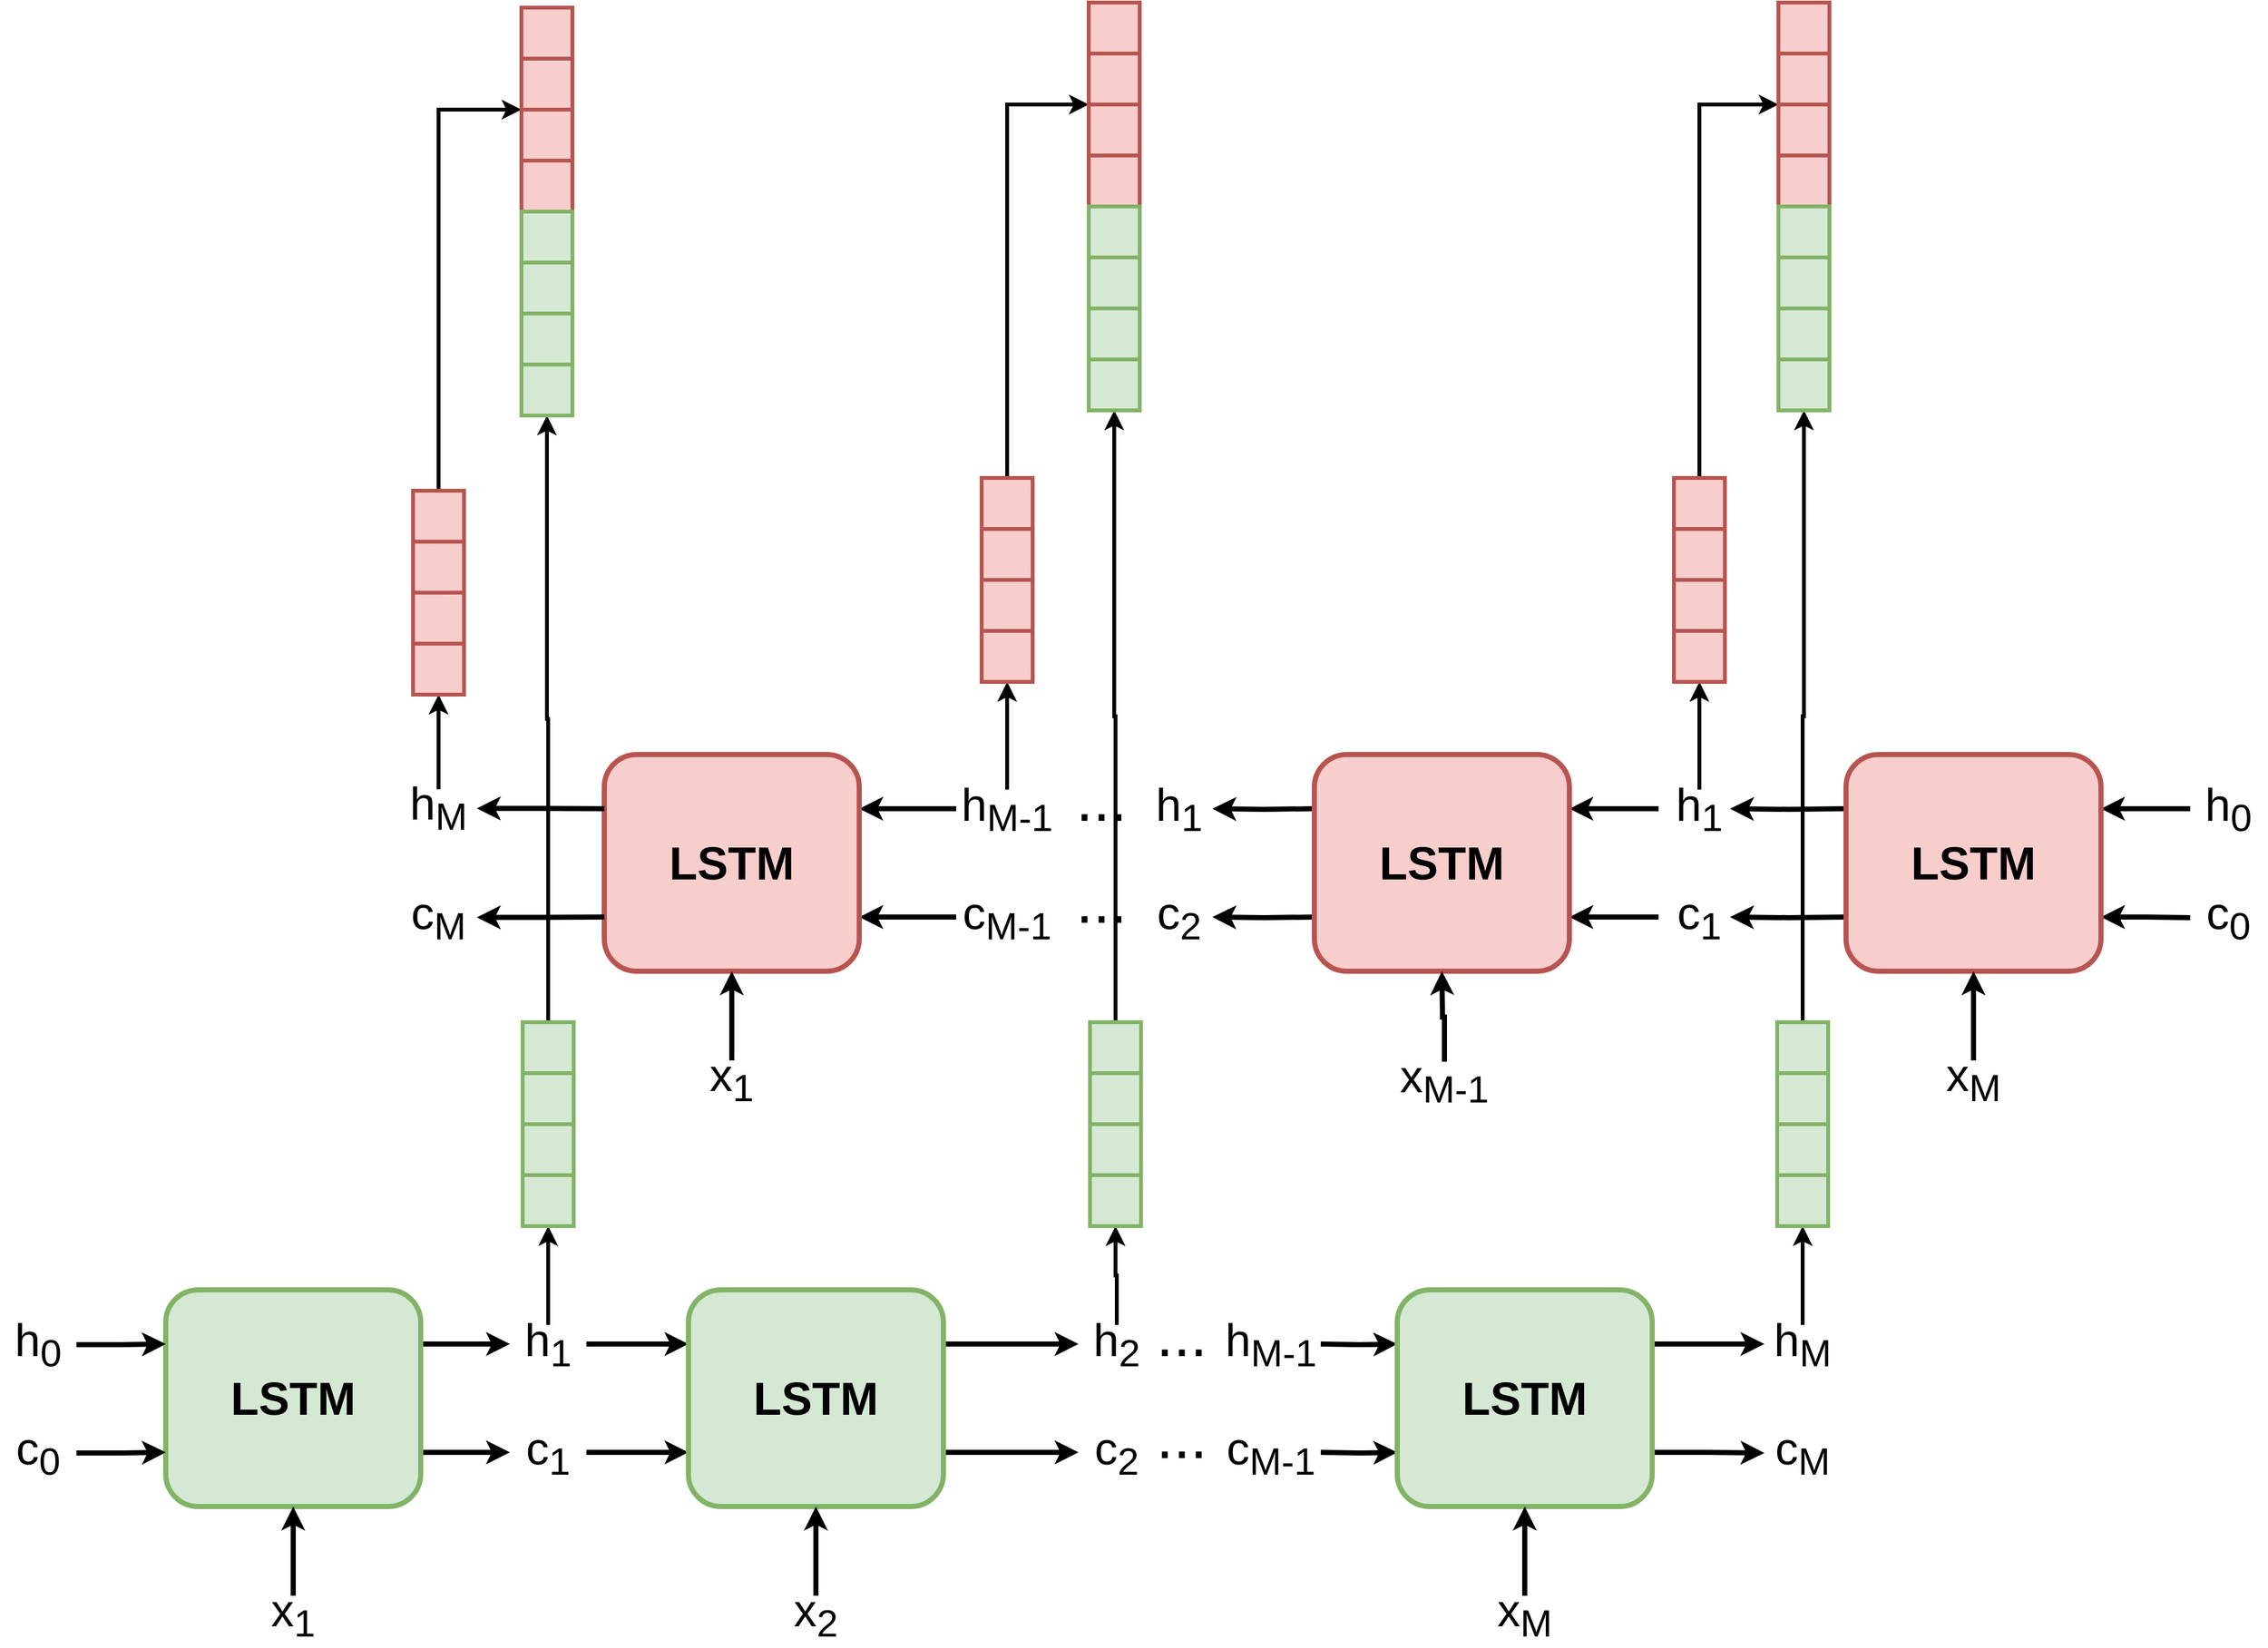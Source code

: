 <mxfile version="24.2.5" type="github">
  <diagram name="Page-1" id="d4D2HA2UJpCok_UF2j4H">
    <mxGraphModel dx="2745" dy="2215" grid="1" gridSize="10" guides="1" tooltips="1" connect="1" arrows="1" fold="1" page="1" pageScale="1" pageWidth="850" pageHeight="1100" math="0" shadow="0">
      <root>
        <mxCell id="0" />
        <mxCell id="1" parent="0" />
        <mxCell id="ZFP97Lw7C9bJ4nlOsRVj-43" style="edgeStyle=orthogonalEdgeStyle;rounded=0;orthogonalLoop=1;jettySize=auto;html=1;exitX=1;exitY=0.25;exitDx=0;exitDy=0;strokeWidth=4;" edge="1" parent="1" source="ZFP97Lw7C9bJ4nlOsRVj-45" target="ZFP97Lw7C9bJ4nlOsRVj-55">
          <mxGeometry relative="1" as="geometry" />
        </mxCell>
        <mxCell id="ZFP97Lw7C9bJ4nlOsRVj-44" style="edgeStyle=orthogonalEdgeStyle;rounded=0;orthogonalLoop=1;jettySize=auto;html=1;exitX=1;exitY=0.75;exitDx=0;exitDy=0;strokeWidth=4;" edge="1" parent="1" source="ZFP97Lw7C9bJ4nlOsRVj-45" target="ZFP97Lw7C9bJ4nlOsRVj-53">
          <mxGeometry relative="1" as="geometry" />
        </mxCell>
        <mxCell id="ZFP97Lw7C9bJ4nlOsRVj-45" value="LSTM" style="rounded=1;whiteSpace=wrap;html=1;fillColor=#d5e8d4;strokeColor=#82b366;strokeWidth=4;fontSize=36;fontStyle=1" vertex="1" parent="1">
          <mxGeometry x="-207" y="610" width="200" height="170" as="geometry" />
        </mxCell>
        <mxCell id="ZFP97Lw7C9bJ4nlOsRVj-46" style="edgeStyle=orthogonalEdgeStyle;rounded=0;orthogonalLoop=1;jettySize=auto;html=1;entryX=0;entryY=0.75;entryDx=0;entryDy=0;strokeWidth=4;" edge="1" parent="1" source="ZFP97Lw7C9bJ4nlOsRVj-47" target="ZFP97Lw7C9bJ4nlOsRVj-45">
          <mxGeometry relative="1" as="geometry" />
        </mxCell>
        <mxCell id="ZFP97Lw7C9bJ4nlOsRVj-47" value="c&lt;sub&gt;0&lt;/sub&gt;" style="text;html=1;align=center;verticalAlign=middle;whiteSpace=wrap;rounded=0;fontSize=36;" vertex="1" parent="1">
          <mxGeometry x="-337" y="723" width="60" height="30" as="geometry" />
        </mxCell>
        <mxCell id="ZFP97Lw7C9bJ4nlOsRVj-48" style="edgeStyle=orthogonalEdgeStyle;rounded=0;orthogonalLoop=1;jettySize=auto;html=1;entryX=0;entryY=0.25;entryDx=0;entryDy=0;strokeWidth=4;" edge="1" parent="1" source="ZFP97Lw7C9bJ4nlOsRVj-49" target="ZFP97Lw7C9bJ4nlOsRVj-45">
          <mxGeometry relative="1" as="geometry" />
        </mxCell>
        <mxCell id="ZFP97Lw7C9bJ4nlOsRVj-49" value="h&lt;sub&gt;0&lt;/sub&gt;" style="text;html=1;align=center;verticalAlign=middle;whiteSpace=wrap;rounded=0;fontSize=36;" vertex="1" parent="1">
          <mxGeometry x="-337" y="638" width="60" height="30" as="geometry" />
        </mxCell>
        <mxCell id="ZFP97Lw7C9bJ4nlOsRVj-50" style="edgeStyle=orthogonalEdgeStyle;rounded=0;orthogonalLoop=1;jettySize=auto;html=1;entryX=0.5;entryY=1;entryDx=0;entryDy=0;strokeWidth=4;" edge="1" parent="1" source="ZFP97Lw7C9bJ4nlOsRVj-51" target="ZFP97Lw7C9bJ4nlOsRVj-45">
          <mxGeometry relative="1" as="geometry" />
        </mxCell>
        <mxCell id="ZFP97Lw7C9bJ4nlOsRVj-51" value="x&lt;sub&gt;1&lt;/sub&gt;" style="text;html=1;align=center;verticalAlign=middle;whiteSpace=wrap;rounded=0;fontSize=36;strokeWidth=3;" vertex="1" parent="1">
          <mxGeometry x="-137" y="850" width="60" height="30" as="geometry" />
        </mxCell>
        <mxCell id="ZFP97Lw7C9bJ4nlOsRVj-52" style="edgeStyle=orthogonalEdgeStyle;rounded=0;orthogonalLoop=1;jettySize=auto;html=1;exitX=1;exitY=0.5;exitDx=0;exitDy=0;entryX=0;entryY=0.75;entryDx=0;entryDy=0;strokeWidth=4;" edge="1" parent="1" source="ZFP97Lw7C9bJ4nlOsRVj-53" target="ZFP97Lw7C9bJ4nlOsRVj-58">
          <mxGeometry relative="1" as="geometry" />
        </mxCell>
        <mxCell id="ZFP97Lw7C9bJ4nlOsRVj-53" value="c&lt;sub&gt;1&lt;/sub&gt;" style="text;html=1;align=center;verticalAlign=middle;whiteSpace=wrap;rounded=0;fontSize=36;" vertex="1" parent="1">
          <mxGeometry x="63" y="722.5" width="60" height="30" as="geometry" />
        </mxCell>
        <mxCell id="ZFP97Lw7C9bJ4nlOsRVj-54" style="edgeStyle=orthogonalEdgeStyle;rounded=0;orthogonalLoop=1;jettySize=auto;html=1;exitX=1;exitY=0.5;exitDx=0;exitDy=0;entryX=0;entryY=0.25;entryDx=0;entryDy=0;strokeWidth=4;" edge="1" parent="1" source="ZFP97Lw7C9bJ4nlOsRVj-55" target="ZFP97Lw7C9bJ4nlOsRVj-58">
          <mxGeometry relative="1" as="geometry" />
        </mxCell>
        <mxCell id="ZFP97Lw7C9bJ4nlOsRVj-133" style="edgeStyle=orthogonalEdgeStyle;rounded=0;orthogonalLoop=1;jettySize=auto;html=1;entryX=0.5;entryY=1;entryDx=0;entryDy=0;strokeWidth=3;" edge="1" parent="1" source="ZFP97Lw7C9bJ4nlOsRVj-55" target="ZFP97Lw7C9bJ4nlOsRVj-111">
          <mxGeometry relative="1" as="geometry" />
        </mxCell>
        <mxCell id="ZFP97Lw7C9bJ4nlOsRVj-55" value="h&lt;sub&gt;1&lt;/sub&gt;" style="text;html=1;align=center;verticalAlign=middle;whiteSpace=wrap;rounded=0;fontSize=36;" vertex="1" parent="1">
          <mxGeometry x="63" y="637.5" width="60" height="30" as="geometry" />
        </mxCell>
        <mxCell id="ZFP97Lw7C9bJ4nlOsRVj-56" style="edgeStyle=orthogonalEdgeStyle;rounded=0;orthogonalLoop=1;jettySize=auto;html=1;exitX=1;exitY=0.25;exitDx=0;exitDy=0;strokeWidth=4;" edge="1" parent="1" source="ZFP97Lw7C9bJ4nlOsRVj-58" target="ZFP97Lw7C9bJ4nlOsRVj-64">
          <mxGeometry relative="1" as="geometry" />
        </mxCell>
        <mxCell id="ZFP97Lw7C9bJ4nlOsRVj-57" style="edgeStyle=orthogonalEdgeStyle;rounded=0;orthogonalLoop=1;jettySize=auto;html=1;exitX=1;exitY=0.75;exitDx=0;exitDy=0;strokeWidth=4;" edge="1" parent="1" source="ZFP97Lw7C9bJ4nlOsRVj-58" target="ZFP97Lw7C9bJ4nlOsRVj-62">
          <mxGeometry relative="1" as="geometry" />
        </mxCell>
        <mxCell id="ZFP97Lw7C9bJ4nlOsRVj-58" value="LSTM" style="rounded=1;whiteSpace=wrap;html=1;fillColor=#d5e8d4;strokeColor=#82b366;strokeWidth=4;fontSize=36;fontStyle=1" vertex="1" parent="1">
          <mxGeometry x="203" y="610" width="200" height="170" as="geometry" />
        </mxCell>
        <mxCell id="ZFP97Lw7C9bJ4nlOsRVj-59" style="edgeStyle=orthogonalEdgeStyle;rounded=0;orthogonalLoop=1;jettySize=auto;html=1;entryX=0.5;entryY=1;entryDx=0;entryDy=0;strokeWidth=4;" edge="1" parent="1" source="ZFP97Lw7C9bJ4nlOsRVj-60" target="ZFP97Lw7C9bJ4nlOsRVj-58">
          <mxGeometry relative="1" as="geometry" />
        </mxCell>
        <mxCell id="ZFP97Lw7C9bJ4nlOsRVj-60" value="x&lt;sub&gt;2&lt;/sub&gt;" style="text;html=1;align=center;verticalAlign=middle;whiteSpace=wrap;rounded=0;fontSize=36;strokeWidth=3;" vertex="1" parent="1">
          <mxGeometry x="273" y="850" width="60" height="30" as="geometry" />
        </mxCell>
        <mxCell id="ZFP97Lw7C9bJ4nlOsRVj-61" style="edgeStyle=orthogonalEdgeStyle;rounded=0;orthogonalLoop=1;jettySize=auto;html=1;exitX=1;exitY=0.5;exitDx=0;exitDy=0;entryX=0;entryY=0.75;entryDx=0;entryDy=0;strokeWidth=4;" edge="1" parent="1" target="ZFP97Lw7C9bJ4nlOsRVj-67">
          <mxGeometry relative="1" as="geometry">
            <mxPoint x="699" y="737.5" as="sourcePoint" />
          </mxGeometry>
        </mxCell>
        <mxCell id="ZFP97Lw7C9bJ4nlOsRVj-62" value="c&lt;sub&gt;2&lt;/sub&gt;" style="text;html=1;align=center;verticalAlign=middle;whiteSpace=wrap;rounded=0;fontSize=36;" vertex="1" parent="1">
          <mxGeometry x="509" y="722.5" width="60" height="30" as="geometry" />
        </mxCell>
        <mxCell id="ZFP97Lw7C9bJ4nlOsRVj-63" style="edgeStyle=orthogonalEdgeStyle;rounded=0;orthogonalLoop=1;jettySize=auto;html=1;exitX=1;exitY=0.5;exitDx=0;exitDy=0;entryX=0;entryY=0.25;entryDx=0;entryDy=0;strokeWidth=4;" edge="1" parent="1" target="ZFP97Lw7C9bJ4nlOsRVj-67">
          <mxGeometry relative="1" as="geometry">
            <mxPoint x="699" y="652.5" as="sourcePoint" />
          </mxGeometry>
        </mxCell>
        <mxCell id="ZFP97Lw7C9bJ4nlOsRVj-134" style="edgeStyle=orthogonalEdgeStyle;rounded=0;orthogonalLoop=1;jettySize=auto;html=1;exitX=0.5;exitY=0;exitDx=0;exitDy=0;entryX=0.5;entryY=1;entryDx=0;entryDy=0;strokeWidth=3;" edge="1" parent="1" source="ZFP97Lw7C9bJ4nlOsRVj-64" target="ZFP97Lw7C9bJ4nlOsRVj-119">
          <mxGeometry relative="1" as="geometry" />
        </mxCell>
        <mxCell id="ZFP97Lw7C9bJ4nlOsRVj-64" value="h&lt;sub&gt;2&lt;/sub&gt;" style="text;html=1;align=center;verticalAlign=middle;whiteSpace=wrap;rounded=0;fontSize=36;" vertex="1" parent="1">
          <mxGeometry x="509" y="637.5" width="60" height="30" as="geometry" />
        </mxCell>
        <mxCell id="ZFP97Lw7C9bJ4nlOsRVj-65" style="edgeStyle=orthogonalEdgeStyle;rounded=0;orthogonalLoop=1;jettySize=auto;html=1;exitX=1;exitY=0.25;exitDx=0;exitDy=0;strokeWidth=4;" edge="1" parent="1" source="ZFP97Lw7C9bJ4nlOsRVj-67" target="ZFP97Lw7C9bJ4nlOsRVj-70">
          <mxGeometry relative="1" as="geometry" />
        </mxCell>
        <mxCell id="ZFP97Lw7C9bJ4nlOsRVj-66" style="edgeStyle=orthogonalEdgeStyle;rounded=0;orthogonalLoop=1;jettySize=auto;html=1;exitX=1;exitY=0.75;exitDx=0;exitDy=0;strokeWidth=4;" edge="1" parent="1" source="ZFP97Lw7C9bJ4nlOsRVj-67" target="ZFP97Lw7C9bJ4nlOsRVj-71">
          <mxGeometry relative="1" as="geometry">
            <mxPoint x="1029" y="737.5" as="targetPoint" />
          </mxGeometry>
        </mxCell>
        <mxCell id="ZFP97Lw7C9bJ4nlOsRVj-67" value="LSTM" style="rounded=1;whiteSpace=wrap;html=1;fillColor=#d5e8d4;strokeColor=#82b366;strokeWidth=4;fontSize=36;fontStyle=1" vertex="1" parent="1">
          <mxGeometry x="759" y="610" width="200" height="170" as="geometry" />
        </mxCell>
        <mxCell id="ZFP97Lw7C9bJ4nlOsRVj-68" style="edgeStyle=orthogonalEdgeStyle;rounded=0;orthogonalLoop=1;jettySize=auto;html=1;entryX=0.5;entryY=1;entryDx=0;entryDy=0;strokeWidth=4;" edge="1" parent="1" source="ZFP97Lw7C9bJ4nlOsRVj-69" target="ZFP97Lw7C9bJ4nlOsRVj-67">
          <mxGeometry relative="1" as="geometry" />
        </mxCell>
        <mxCell id="ZFP97Lw7C9bJ4nlOsRVj-69" value="x&lt;sub&gt;M&lt;/sub&gt;" style="text;html=1;align=center;verticalAlign=middle;whiteSpace=wrap;rounded=0;fontSize=36;strokeWidth=3;" vertex="1" parent="1">
          <mxGeometry x="829" y="850" width="60" height="30" as="geometry" />
        </mxCell>
        <mxCell id="ZFP97Lw7C9bJ4nlOsRVj-135" style="edgeStyle=orthogonalEdgeStyle;rounded=0;orthogonalLoop=1;jettySize=auto;html=1;entryX=0.5;entryY=1;entryDx=0;entryDy=0;strokeWidth=3;" edge="1" parent="1" source="ZFP97Lw7C9bJ4nlOsRVj-70" target="ZFP97Lw7C9bJ4nlOsRVj-123">
          <mxGeometry relative="1" as="geometry" />
        </mxCell>
        <mxCell id="ZFP97Lw7C9bJ4nlOsRVj-70" value="h&lt;sub&gt;M&lt;/sub&gt;" style="text;html=1;align=center;verticalAlign=middle;whiteSpace=wrap;rounded=0;fontSize=36;" vertex="1" parent="1">
          <mxGeometry x="1047" y="637.5" width="60" height="30" as="geometry" />
        </mxCell>
        <mxCell id="ZFP97Lw7C9bJ4nlOsRVj-71" value="c&lt;sub&gt;M&lt;/sub&gt;" style="text;html=1;align=center;verticalAlign=middle;whiteSpace=wrap;rounded=0;fontSize=36;" vertex="1" parent="1">
          <mxGeometry x="1047" y="723" width="60" height="30" as="geometry" />
        </mxCell>
        <mxCell id="ZFP97Lw7C9bJ4nlOsRVj-72" value="..." style="text;html=1;align=center;verticalAlign=middle;whiteSpace=wrap;rounded=0;fontSize=48;" vertex="1" parent="1">
          <mxGeometry x="560" y="630" width="60" height="30" as="geometry" />
        </mxCell>
        <mxCell id="ZFP97Lw7C9bJ4nlOsRVj-73" value="..." style="text;html=1;align=center;verticalAlign=middle;whiteSpace=wrap;rounded=0;fontSize=48;" vertex="1" parent="1">
          <mxGeometry x="560" y="710" width="60" height="30" as="geometry" />
        </mxCell>
        <mxCell id="ZFP97Lw7C9bJ4nlOsRVj-74" style="edgeStyle=orthogonalEdgeStyle;rounded=0;orthogonalLoop=1;jettySize=auto;html=1;exitX=1;exitY=0.25;exitDx=0;exitDy=0;strokeWidth=4;endArrow=none;endFill=0;startArrow=classic;startFill=1;" edge="1" parent="1" source="ZFP97Lw7C9bJ4nlOsRVj-76" target="ZFP97Lw7C9bJ4nlOsRVj-84">
          <mxGeometry relative="1" as="geometry" />
        </mxCell>
        <mxCell id="ZFP97Lw7C9bJ4nlOsRVj-75" style="edgeStyle=orthogonalEdgeStyle;rounded=0;orthogonalLoop=1;jettySize=auto;html=1;exitX=1;exitY=0.75;exitDx=0;exitDy=0;strokeWidth=4;endArrow=none;endFill=0;startArrow=classic;startFill=1;" edge="1" parent="1" source="ZFP97Lw7C9bJ4nlOsRVj-76" target="ZFP97Lw7C9bJ4nlOsRVj-82">
          <mxGeometry relative="1" as="geometry" />
        </mxCell>
        <mxCell id="ZFP97Lw7C9bJ4nlOsRVj-76" value="LSTM" style="rounded=1;whiteSpace=wrap;html=1;fillColor=#f8cecc;strokeColor=#b85450;strokeWidth=4;fontSize=36;fontStyle=1" vertex="1" parent="1">
          <mxGeometry x="137" y="190" width="200" height="170" as="geometry" />
        </mxCell>
        <mxCell id="ZFP97Lw7C9bJ4nlOsRVj-77" style="edgeStyle=orthogonalEdgeStyle;rounded=0;orthogonalLoop=1;jettySize=auto;html=1;entryX=0;entryY=0.75;entryDx=0;entryDy=0;strokeWidth=4;endArrow=none;endFill=0;startArrow=classic;startFill=1;exitX=1;exitY=0.5;exitDx=0;exitDy=0;" edge="1" parent="1" target="ZFP97Lw7C9bJ4nlOsRVj-76" source="ZFP97Lw7C9bJ4nlOsRVj-108">
          <mxGeometry relative="1" as="geometry">
            <mxPoint x="67.0" y="318" as="sourcePoint" />
          </mxGeometry>
        </mxCell>
        <mxCell id="ZFP97Lw7C9bJ4nlOsRVj-78" style="edgeStyle=orthogonalEdgeStyle;rounded=0;orthogonalLoop=1;jettySize=auto;html=1;entryX=0;entryY=0.25;entryDx=0;entryDy=0;strokeWidth=4;endArrow=none;endFill=0;startArrow=classic;startFill=1;exitX=1;exitY=0.5;exitDx=0;exitDy=0;" edge="1" parent="1" target="ZFP97Lw7C9bJ4nlOsRVj-76" source="ZFP97Lw7C9bJ4nlOsRVj-107">
          <mxGeometry relative="1" as="geometry">
            <mxPoint x="67.0" y="233" as="sourcePoint" />
          </mxGeometry>
        </mxCell>
        <mxCell id="ZFP97Lw7C9bJ4nlOsRVj-79" style="edgeStyle=orthogonalEdgeStyle;rounded=0;orthogonalLoop=1;jettySize=auto;html=1;entryX=0.5;entryY=1;entryDx=0;entryDy=0;strokeWidth=4;" edge="1" parent="1" source="ZFP97Lw7C9bJ4nlOsRVj-80">
          <mxGeometry relative="1" as="geometry">
            <mxPoint x="237.0" y="360" as="targetPoint" />
          </mxGeometry>
        </mxCell>
        <mxCell id="ZFP97Lw7C9bJ4nlOsRVj-80" value="x&lt;sub&gt;1&lt;/sub&gt;" style="text;html=1;align=center;verticalAlign=middle;whiteSpace=wrap;rounded=0;fontSize=36;strokeWidth=3;" vertex="1" parent="1">
          <mxGeometry x="207" y="430" width="60" height="30" as="geometry" />
        </mxCell>
        <mxCell id="ZFP97Lw7C9bJ4nlOsRVj-81" style="edgeStyle=orthogonalEdgeStyle;rounded=0;orthogonalLoop=1;jettySize=auto;html=1;exitX=1;exitY=0.5;exitDx=0;exitDy=0;entryX=0;entryY=0.75;entryDx=0;entryDy=0;strokeWidth=4;endArrow=none;endFill=0;startArrow=classic;startFill=1;" edge="1" parent="1" target="ZFP97Lw7C9bJ4nlOsRVj-87">
          <mxGeometry relative="1" as="geometry">
            <mxPoint x="614" y="317.5" as="sourcePoint" />
          </mxGeometry>
        </mxCell>
        <mxCell id="ZFP97Lw7C9bJ4nlOsRVj-82" value="c&lt;sub&gt;M-1&lt;/sub&gt;" style="text;html=1;align=center;verticalAlign=middle;whiteSpace=wrap;rounded=0;fontSize=36;" vertex="1" parent="1">
          <mxGeometry x="413" y="302.5" width="80" height="30" as="geometry" />
        </mxCell>
        <mxCell id="ZFP97Lw7C9bJ4nlOsRVj-83" style="edgeStyle=orthogonalEdgeStyle;rounded=0;orthogonalLoop=1;jettySize=auto;html=1;exitX=1;exitY=0.5;exitDx=0;exitDy=0;entryX=0;entryY=0.25;entryDx=0;entryDy=0;strokeWidth=4;endArrow=none;endFill=0;startArrow=classic;startFill=1;" edge="1" parent="1" target="ZFP97Lw7C9bJ4nlOsRVj-87">
          <mxGeometry relative="1" as="geometry">
            <mxPoint x="614" y="232.5" as="sourcePoint" />
          </mxGeometry>
        </mxCell>
        <mxCell id="ZFP97Lw7C9bJ4nlOsRVj-137" style="edgeStyle=orthogonalEdgeStyle;rounded=0;orthogonalLoop=1;jettySize=auto;html=1;entryX=0.5;entryY=1;entryDx=0;entryDy=0;strokeWidth=3;" edge="1" parent="1" source="ZFP97Lw7C9bJ4nlOsRVj-84" target="ZFP97Lw7C9bJ4nlOsRVj-128">
          <mxGeometry relative="1" as="geometry" />
        </mxCell>
        <mxCell id="ZFP97Lw7C9bJ4nlOsRVj-84" value="h&lt;sub&gt;M-1&lt;/sub&gt;" style="text;html=1;align=center;verticalAlign=middle;whiteSpace=wrap;rounded=0;fontSize=36;" vertex="1" parent="1">
          <mxGeometry x="413" y="217.5" width="80" height="30" as="geometry" />
        </mxCell>
        <mxCell id="ZFP97Lw7C9bJ4nlOsRVj-85" style="edgeStyle=orthogonalEdgeStyle;rounded=0;orthogonalLoop=1;jettySize=auto;html=1;exitX=1;exitY=0.25;exitDx=0;exitDy=0;strokeWidth=4;endArrow=none;endFill=0;startArrow=classic;startFill=1;" edge="1" parent="1" source="ZFP97Lw7C9bJ4nlOsRVj-87">
          <mxGeometry relative="1" as="geometry">
            <mxPoint x="964" y="232.5" as="targetPoint" />
          </mxGeometry>
        </mxCell>
        <mxCell id="ZFP97Lw7C9bJ4nlOsRVj-86" style="edgeStyle=orthogonalEdgeStyle;rounded=0;orthogonalLoop=1;jettySize=auto;html=1;exitX=1;exitY=0.75;exitDx=0;exitDy=0;strokeWidth=4;endArrow=none;endFill=0;startArrow=classic;startFill=1;" edge="1" parent="1" source="ZFP97Lw7C9bJ4nlOsRVj-87">
          <mxGeometry relative="1" as="geometry">
            <mxPoint x="964" y="317.5" as="targetPoint" />
          </mxGeometry>
        </mxCell>
        <mxCell id="ZFP97Lw7C9bJ4nlOsRVj-87" value="LSTM" style="rounded=1;whiteSpace=wrap;html=1;fillColor=#f8cecc;strokeColor=#b85450;strokeWidth=4;fontSize=36;fontStyle=1" vertex="1" parent="1">
          <mxGeometry x="694" y="190" width="200" height="170" as="geometry" />
        </mxCell>
        <mxCell id="ZFP97Lw7C9bJ4nlOsRVj-88" style="edgeStyle=orthogonalEdgeStyle;rounded=0;orthogonalLoop=1;jettySize=auto;html=1;entryX=0.5;entryY=1;entryDx=0;entryDy=0;strokeWidth=4;" edge="1" parent="1" source="ZFP97Lw7C9bJ4nlOsRVj-89">
          <mxGeometry relative="1" as="geometry">
            <mxPoint x="794" y="360" as="targetPoint" />
          </mxGeometry>
        </mxCell>
        <mxCell id="ZFP97Lw7C9bJ4nlOsRVj-89" value="x&lt;sub&gt;M-1&lt;/sub&gt;" style="text;html=1;align=center;verticalAlign=middle;whiteSpace=wrap;rounded=0;fontSize=36;strokeWidth=3;" vertex="1" parent="1">
          <mxGeometry x="756" y="431" width="80" height="30" as="geometry" />
        </mxCell>
        <mxCell id="ZFP97Lw7C9bJ4nlOsRVj-90" style="edgeStyle=orthogonalEdgeStyle;rounded=0;orthogonalLoop=1;jettySize=auto;html=1;exitX=1;exitY=0.5;exitDx=0;exitDy=0;entryX=0;entryY=0.75;entryDx=0;entryDy=0;strokeWidth=4;endArrow=none;endFill=0;startArrow=classic;startFill=1;" edge="1" parent="1" target="ZFP97Lw7C9bJ4nlOsRVj-96">
          <mxGeometry relative="1" as="geometry">
            <mxPoint x="1020" y="317.5" as="sourcePoint" />
          </mxGeometry>
        </mxCell>
        <mxCell id="ZFP97Lw7C9bJ4nlOsRVj-91" value="c&lt;sub&gt;1&lt;/sub&gt;" style="text;html=1;align=center;verticalAlign=middle;whiteSpace=wrap;rounded=0;fontSize=36;" vertex="1" parent="1">
          <mxGeometry x="966" y="302.5" width="60" height="30" as="geometry" />
        </mxCell>
        <mxCell id="ZFP97Lw7C9bJ4nlOsRVj-92" style="edgeStyle=orthogonalEdgeStyle;rounded=0;orthogonalLoop=1;jettySize=auto;html=1;exitX=1;exitY=0.5;exitDx=0;exitDy=0;entryX=0;entryY=0.25;entryDx=0;entryDy=0;strokeWidth=4;endArrow=none;endFill=0;startArrow=classic;startFill=1;" edge="1" parent="1" target="ZFP97Lw7C9bJ4nlOsRVj-96">
          <mxGeometry relative="1" as="geometry">
            <mxPoint x="1020" y="232.5" as="sourcePoint" />
          </mxGeometry>
        </mxCell>
        <mxCell id="ZFP97Lw7C9bJ4nlOsRVj-136" style="edgeStyle=orthogonalEdgeStyle;rounded=0;orthogonalLoop=1;jettySize=auto;html=1;entryX=0.5;entryY=1;entryDx=0;entryDy=0;strokeWidth=3;" edge="1" parent="1" source="ZFP97Lw7C9bJ4nlOsRVj-93" target="ZFP97Lw7C9bJ4nlOsRVj-132">
          <mxGeometry relative="1" as="geometry" />
        </mxCell>
        <mxCell id="ZFP97Lw7C9bJ4nlOsRVj-93" value="h&lt;sub&gt;1&lt;/sub&gt;" style="text;html=1;align=center;verticalAlign=middle;whiteSpace=wrap;rounded=0;fontSize=36;" vertex="1" parent="1">
          <mxGeometry x="966" y="217.5" width="60" height="30" as="geometry" />
        </mxCell>
        <mxCell id="ZFP97Lw7C9bJ4nlOsRVj-94" style="edgeStyle=orthogonalEdgeStyle;rounded=0;orthogonalLoop=1;jettySize=auto;html=1;exitX=1;exitY=0.25;exitDx=0;exitDy=0;strokeWidth=4;endArrow=none;endFill=0;startArrow=classic;startFill=1;" edge="1" parent="1" source="ZFP97Lw7C9bJ4nlOsRVj-96" target="ZFP97Lw7C9bJ4nlOsRVj-99">
          <mxGeometry relative="1" as="geometry" />
        </mxCell>
        <mxCell id="ZFP97Lw7C9bJ4nlOsRVj-95" style="edgeStyle=orthogonalEdgeStyle;rounded=0;orthogonalLoop=1;jettySize=auto;html=1;exitX=1;exitY=0.75;exitDx=0;exitDy=0;strokeWidth=4;endArrow=none;endFill=0;startArrow=classic;startFill=1;" edge="1" parent="1" source="ZFP97Lw7C9bJ4nlOsRVj-96" target="ZFP97Lw7C9bJ4nlOsRVj-100">
          <mxGeometry relative="1" as="geometry">
            <mxPoint x="1381" y="317.5" as="targetPoint" />
          </mxGeometry>
        </mxCell>
        <mxCell id="ZFP97Lw7C9bJ4nlOsRVj-96" value="LSTM" style="rounded=1;whiteSpace=wrap;html=1;fillColor=#f8cecc;strokeColor=#b85450;strokeWidth=4;fontSize=36;fontStyle=1" vertex="1" parent="1">
          <mxGeometry x="1111" y="190" width="200" height="170" as="geometry" />
        </mxCell>
        <mxCell id="ZFP97Lw7C9bJ4nlOsRVj-97" style="edgeStyle=orthogonalEdgeStyle;rounded=0;orthogonalLoop=1;jettySize=auto;html=1;entryX=0.5;entryY=1;entryDx=0;entryDy=0;strokeWidth=4;" edge="1" parent="1" source="ZFP97Lw7C9bJ4nlOsRVj-98">
          <mxGeometry relative="1" as="geometry">
            <mxPoint x="1211" y="360" as="targetPoint" />
          </mxGeometry>
        </mxCell>
        <mxCell id="ZFP97Lw7C9bJ4nlOsRVj-98" value="x&lt;sub&gt;M&lt;/sub&gt;" style="text;html=1;align=center;verticalAlign=middle;whiteSpace=wrap;rounded=0;fontSize=36;strokeWidth=3;" vertex="1" parent="1">
          <mxGeometry x="1181" y="430" width="60" height="30" as="geometry" />
        </mxCell>
        <mxCell id="ZFP97Lw7C9bJ4nlOsRVj-99" value="h&lt;sub&gt;0&lt;/sub&gt;" style="text;html=1;align=center;verticalAlign=middle;whiteSpace=wrap;rounded=0;fontSize=36;" vertex="1" parent="1">
          <mxGeometry x="1381" y="217.5" width="60" height="30" as="geometry" />
        </mxCell>
        <mxCell id="ZFP97Lw7C9bJ4nlOsRVj-100" value="c&lt;sub&gt;0&lt;/sub&gt;" style="text;html=1;align=center;verticalAlign=middle;whiteSpace=wrap;rounded=0;fontSize=36;" vertex="1" parent="1">
          <mxGeometry x="1381" y="303" width="60" height="30" as="geometry" />
        </mxCell>
        <mxCell id="ZFP97Lw7C9bJ4nlOsRVj-101" value="..." style="text;html=1;align=center;verticalAlign=middle;whiteSpace=wrap;rounded=0;fontSize=48;" vertex="1" parent="1">
          <mxGeometry x="497" y="290" width="60" height="30" as="geometry" />
        </mxCell>
        <mxCell id="ZFP97Lw7C9bJ4nlOsRVj-102" value="..." style="text;html=1;align=center;verticalAlign=middle;whiteSpace=wrap;rounded=0;fontSize=48;" vertex="1" parent="1">
          <mxGeometry x="497" y="210" width="60" height="30" as="geometry" />
        </mxCell>
        <mxCell id="ZFP97Lw7C9bJ4nlOsRVj-103" value="h&lt;sub&gt;1&lt;/sub&gt;" style="text;html=1;align=center;verticalAlign=middle;whiteSpace=wrap;rounded=0;fontSize=36;" vertex="1" parent="1">
          <mxGeometry x="558" y="218" width="60" height="30" as="geometry" />
        </mxCell>
        <mxCell id="ZFP97Lw7C9bJ4nlOsRVj-104" value="c&lt;sub&gt;2&lt;/sub&gt;" style="text;html=1;align=center;verticalAlign=middle;whiteSpace=wrap;rounded=0;fontSize=36;" vertex="1" parent="1">
          <mxGeometry x="558" y="303" width="60" height="30" as="geometry" />
        </mxCell>
        <mxCell id="ZFP97Lw7C9bJ4nlOsRVj-105" value="h&lt;sub&gt;M-1&lt;/sub&gt;" style="text;html=1;align=center;verticalAlign=middle;whiteSpace=wrap;rounded=0;fontSize=36;" vertex="1" parent="1">
          <mxGeometry x="620" y="638" width="80" height="30" as="geometry" />
        </mxCell>
        <mxCell id="ZFP97Lw7C9bJ4nlOsRVj-106" value="c&lt;sub&gt;M-1&lt;/sub&gt;" style="text;html=1;align=center;verticalAlign=middle;whiteSpace=wrap;rounded=0;fontSize=36;" vertex="1" parent="1">
          <mxGeometry x="620" y="723" width="80" height="30" as="geometry" />
        </mxCell>
        <mxCell id="ZFP97Lw7C9bJ4nlOsRVj-138" style="edgeStyle=orthogonalEdgeStyle;rounded=0;orthogonalLoop=1;jettySize=auto;html=1;entryX=0.5;entryY=1;entryDx=0;entryDy=0;strokeWidth=3;" edge="1" parent="1" source="ZFP97Lw7C9bJ4nlOsRVj-107" target="ZFP97Lw7C9bJ4nlOsRVj-116">
          <mxGeometry relative="1" as="geometry" />
        </mxCell>
        <mxCell id="ZFP97Lw7C9bJ4nlOsRVj-107" value="h&lt;sub&gt;M&lt;/sub&gt;" style="text;html=1;align=center;verticalAlign=middle;whiteSpace=wrap;rounded=0;fontSize=36;" vertex="1" parent="1">
          <mxGeometry x="-23" y="217.25" width="60" height="30" as="geometry" />
        </mxCell>
        <mxCell id="ZFP97Lw7C9bJ4nlOsRVj-108" value="c&lt;sub&gt;M&lt;/sub&gt;" style="text;html=1;align=center;verticalAlign=middle;whiteSpace=wrap;rounded=0;fontSize=36;" vertex="1" parent="1">
          <mxGeometry x="-23" y="302.75" width="60" height="30" as="geometry" />
        </mxCell>
        <mxCell id="ZFP97Lw7C9bJ4nlOsRVj-109" value="" style="rounded=0;whiteSpace=wrap;html=1;fillColor=#d5e8d4;strokeColor=#82b366;strokeWidth=3;" vertex="1" parent="1">
          <mxGeometry x="73" y="440" width="40" height="40" as="geometry" />
        </mxCell>
        <mxCell id="ZFP97Lw7C9bJ4nlOsRVj-110" value="" style="rounded=0;whiteSpace=wrap;html=1;fillColor=#d5e8d4;strokeColor=#82b366;strokeWidth=3;" vertex="1" parent="1">
          <mxGeometry x="73" y="480" width="40" height="40" as="geometry" />
        </mxCell>
        <mxCell id="ZFP97Lw7C9bJ4nlOsRVj-111" value="" style="rounded=0;whiteSpace=wrap;html=1;fillColor=#d5e8d4;strokeColor=#82b366;strokeWidth=3;" vertex="1" parent="1">
          <mxGeometry x="73" y="520" width="40" height="40" as="geometry" />
        </mxCell>
        <mxCell id="ZFP97Lw7C9bJ4nlOsRVj-191" style="edgeStyle=orthogonalEdgeStyle;rounded=0;orthogonalLoop=1;jettySize=auto;html=1;exitX=0.5;exitY=0;exitDx=0;exitDy=0;entryX=0.5;entryY=1;entryDx=0;entryDy=0;strokeWidth=3;" edge="1" parent="1" source="ZFP97Lw7C9bJ4nlOsRVj-112" target="ZFP97Lw7C9bJ4nlOsRVj-149">
          <mxGeometry relative="1" as="geometry" />
        </mxCell>
        <mxCell id="ZFP97Lw7C9bJ4nlOsRVj-112" value="" style="rounded=0;whiteSpace=wrap;html=1;fillColor=#d5e8d4;strokeColor=#82b366;strokeWidth=3;" vertex="1" parent="1">
          <mxGeometry x="73" y="400" width="40" height="40" as="geometry" />
        </mxCell>
        <mxCell id="ZFP97Lw7C9bJ4nlOsRVj-190" style="edgeStyle=orthogonalEdgeStyle;rounded=0;orthogonalLoop=1;jettySize=auto;html=1;exitX=0.5;exitY=0;exitDx=0;exitDy=0;entryX=0;entryY=0;entryDx=0;entryDy=0;strokeWidth=3;" edge="1" parent="1" source="ZFP97Lw7C9bJ4nlOsRVj-113" target="ZFP97Lw7C9bJ4nlOsRVj-145">
          <mxGeometry relative="1" as="geometry">
            <Array as="points">
              <mxPoint x="7" y="-316" />
            </Array>
          </mxGeometry>
        </mxCell>
        <mxCell id="ZFP97Lw7C9bJ4nlOsRVj-113" value="" style="rounded=0;whiteSpace=wrap;html=1;fillColor=#f8cecc;strokeColor=#b85450;strokeWidth=3;" vertex="1" parent="1">
          <mxGeometry x="-13" y="-17" width="40" height="40" as="geometry" />
        </mxCell>
        <mxCell id="ZFP97Lw7C9bJ4nlOsRVj-114" value="" style="rounded=0;whiteSpace=wrap;html=1;fillColor=#f8cecc;strokeColor=#b85450;strokeWidth=3;" vertex="1" parent="1">
          <mxGeometry x="-13" y="23" width="40" height="40" as="geometry" />
        </mxCell>
        <mxCell id="ZFP97Lw7C9bJ4nlOsRVj-115" value="" style="rounded=0;whiteSpace=wrap;html=1;fillColor=#f8cecc;strokeColor=#b85450;strokeWidth=3;" vertex="1" parent="1">
          <mxGeometry x="-13" y="63" width="40" height="40" as="geometry" />
        </mxCell>
        <mxCell id="ZFP97Lw7C9bJ4nlOsRVj-116" value="" style="rounded=0;whiteSpace=wrap;html=1;fillColor=#f8cecc;strokeColor=#b85450;strokeWidth=3;" vertex="1" parent="1">
          <mxGeometry x="-13" y="103" width="40" height="40" as="geometry" />
        </mxCell>
        <mxCell id="ZFP97Lw7C9bJ4nlOsRVj-117" value="" style="rounded=0;whiteSpace=wrap;html=1;fillColor=#d5e8d4;strokeColor=#82b366;strokeWidth=3;" vertex="1" parent="1">
          <mxGeometry x="518" y="440" width="40" height="40" as="geometry" />
        </mxCell>
        <mxCell id="ZFP97Lw7C9bJ4nlOsRVj-118" value="" style="rounded=0;whiteSpace=wrap;html=1;fillColor=#d5e8d4;strokeColor=#82b366;strokeWidth=3;" vertex="1" parent="1">
          <mxGeometry x="518" y="480" width="40" height="40" as="geometry" />
        </mxCell>
        <mxCell id="ZFP97Lw7C9bJ4nlOsRVj-119" value="" style="rounded=0;whiteSpace=wrap;html=1;fillColor=#d5e8d4;strokeColor=#82b366;strokeWidth=3;" vertex="1" parent="1">
          <mxGeometry x="518" y="520" width="40" height="40" as="geometry" />
        </mxCell>
        <mxCell id="ZFP97Lw7C9bJ4nlOsRVj-183" style="edgeStyle=orthogonalEdgeStyle;rounded=0;orthogonalLoop=1;jettySize=auto;html=1;entryX=0.5;entryY=1;entryDx=0;entryDy=0;strokeWidth=3;" edge="1" parent="1" source="ZFP97Lw7C9bJ4nlOsRVj-120" target="ZFP97Lw7C9bJ4nlOsRVj-157">
          <mxGeometry relative="1" as="geometry" />
        </mxCell>
        <mxCell id="ZFP97Lw7C9bJ4nlOsRVj-120" value="" style="rounded=0;whiteSpace=wrap;html=1;fillColor=#d5e8d4;strokeColor=#82b366;strokeWidth=3;" vertex="1" parent="1">
          <mxGeometry x="518" y="400" width="40" height="40" as="geometry" />
        </mxCell>
        <mxCell id="ZFP97Lw7C9bJ4nlOsRVj-121" value="" style="rounded=0;whiteSpace=wrap;html=1;fillColor=#d5e8d4;strokeColor=#82b366;strokeWidth=3;" vertex="1" parent="1">
          <mxGeometry x="1057" y="440" width="40" height="40" as="geometry" />
        </mxCell>
        <mxCell id="ZFP97Lw7C9bJ4nlOsRVj-122" value="" style="rounded=0;whiteSpace=wrap;html=1;fillColor=#d5e8d4;strokeColor=#82b366;strokeWidth=3;" vertex="1" parent="1">
          <mxGeometry x="1057" y="480" width="40" height="40" as="geometry" />
        </mxCell>
        <mxCell id="ZFP97Lw7C9bJ4nlOsRVj-123" value="" style="rounded=0;whiteSpace=wrap;html=1;fillColor=#d5e8d4;strokeColor=#82b366;strokeWidth=3;" vertex="1" parent="1">
          <mxGeometry x="1057" y="520" width="40" height="40" as="geometry" />
        </mxCell>
        <mxCell id="ZFP97Lw7C9bJ4nlOsRVj-186" style="edgeStyle=orthogonalEdgeStyle;rounded=0;orthogonalLoop=1;jettySize=auto;html=1;exitX=0.5;exitY=0;exitDx=0;exitDy=0;entryX=0.5;entryY=1;entryDx=0;entryDy=0;strokeWidth=3;" edge="1" parent="1" source="ZFP97Lw7C9bJ4nlOsRVj-124" target="ZFP97Lw7C9bJ4nlOsRVj-181">
          <mxGeometry relative="1" as="geometry" />
        </mxCell>
        <mxCell id="ZFP97Lw7C9bJ4nlOsRVj-124" value="" style="rounded=0;whiteSpace=wrap;html=1;fillColor=#d5e8d4;strokeColor=#82b366;strokeWidth=3;" vertex="1" parent="1">
          <mxGeometry x="1057" y="400" width="40" height="40" as="geometry" />
        </mxCell>
        <mxCell id="ZFP97Lw7C9bJ4nlOsRVj-185" style="edgeStyle=orthogonalEdgeStyle;rounded=0;orthogonalLoop=1;jettySize=auto;html=1;entryX=0;entryY=1;entryDx=0;entryDy=0;strokeWidth=3;" edge="1" parent="1" source="ZFP97Lw7C9bJ4nlOsRVj-125" target="ZFP97Lw7C9bJ4nlOsRVj-152">
          <mxGeometry relative="1" as="geometry">
            <mxPoint x="453" y="-240" as="targetPoint" />
            <Array as="points">
              <mxPoint x="453" y="-320" />
            </Array>
          </mxGeometry>
        </mxCell>
        <mxCell id="ZFP97Lw7C9bJ4nlOsRVj-125" value="" style="rounded=0;whiteSpace=wrap;html=1;fillColor=#f8cecc;strokeColor=#b85450;strokeWidth=3;" vertex="1" parent="1">
          <mxGeometry x="433" y="-27" width="40" height="40" as="geometry" />
        </mxCell>
        <mxCell id="ZFP97Lw7C9bJ4nlOsRVj-126" value="" style="rounded=0;whiteSpace=wrap;html=1;fillColor=#f8cecc;strokeColor=#b85450;strokeWidth=3;" vertex="1" parent="1">
          <mxGeometry x="433" y="13" width="40" height="40" as="geometry" />
        </mxCell>
        <mxCell id="ZFP97Lw7C9bJ4nlOsRVj-127" value="" style="rounded=0;whiteSpace=wrap;html=1;fillColor=#f8cecc;strokeColor=#b85450;strokeWidth=3;" vertex="1" parent="1">
          <mxGeometry x="433" y="53" width="40" height="40" as="geometry" />
        </mxCell>
        <mxCell id="ZFP97Lw7C9bJ4nlOsRVj-128" value="" style="rounded=0;whiteSpace=wrap;html=1;fillColor=#f8cecc;strokeColor=#b85450;strokeWidth=3;" vertex="1" parent="1">
          <mxGeometry x="433" y="93" width="40" height="40" as="geometry" />
        </mxCell>
        <mxCell id="ZFP97Lw7C9bJ4nlOsRVj-187" style="edgeStyle=orthogonalEdgeStyle;rounded=0;orthogonalLoop=1;jettySize=auto;html=1;exitX=0.5;exitY=0;exitDx=0;exitDy=0;entryX=0;entryY=0;entryDx=0;entryDy=0;strokeWidth=3;" edge="1" parent="1" source="ZFP97Lw7C9bJ4nlOsRVj-129" target="ZFP97Lw7C9bJ4nlOsRVj-177">
          <mxGeometry relative="1" as="geometry">
            <Array as="points">
              <mxPoint x="996" y="-320" />
            </Array>
          </mxGeometry>
        </mxCell>
        <mxCell id="ZFP97Lw7C9bJ4nlOsRVj-129" value="" style="rounded=0;whiteSpace=wrap;html=1;fillColor=#f8cecc;strokeColor=#b85450;strokeWidth=3;" vertex="1" parent="1">
          <mxGeometry x="976" y="-27" width="40" height="40" as="geometry" />
        </mxCell>
        <mxCell id="ZFP97Lw7C9bJ4nlOsRVj-130" value="" style="rounded=0;whiteSpace=wrap;html=1;fillColor=#f8cecc;strokeColor=#b85450;strokeWidth=3;" vertex="1" parent="1">
          <mxGeometry x="976" y="13" width="40" height="40" as="geometry" />
        </mxCell>
        <mxCell id="ZFP97Lw7C9bJ4nlOsRVj-131" value="" style="rounded=0;whiteSpace=wrap;html=1;fillColor=#f8cecc;strokeColor=#b85450;strokeWidth=3;" vertex="1" parent="1">
          <mxGeometry x="976" y="53" width="40" height="40" as="geometry" />
        </mxCell>
        <mxCell id="ZFP97Lw7C9bJ4nlOsRVj-132" value="" style="rounded=0;whiteSpace=wrap;html=1;fillColor=#f8cecc;strokeColor=#b85450;strokeWidth=3;" vertex="1" parent="1">
          <mxGeometry x="976" y="93" width="40" height="40" as="geometry" />
        </mxCell>
        <mxCell id="ZFP97Lw7C9bJ4nlOsRVj-143" value="" style="rounded=0;whiteSpace=wrap;html=1;fillColor=#f8cecc;strokeColor=#b85450;strokeWidth=3;" vertex="1" parent="1">
          <mxGeometry x="72" y="-396" width="40" height="40" as="geometry" />
        </mxCell>
        <mxCell id="ZFP97Lw7C9bJ4nlOsRVj-144" value="" style="rounded=0;whiteSpace=wrap;html=1;fillColor=#f8cecc;strokeColor=#b85450;strokeWidth=3;" vertex="1" parent="1">
          <mxGeometry x="72" y="-356" width="40" height="40" as="geometry" />
        </mxCell>
        <mxCell id="ZFP97Lw7C9bJ4nlOsRVj-145" value="" style="rounded=0;whiteSpace=wrap;html=1;fillColor=#f8cecc;strokeColor=#b85450;strokeWidth=3;" vertex="1" parent="1">
          <mxGeometry x="72" y="-316" width="40" height="40" as="geometry" />
        </mxCell>
        <mxCell id="ZFP97Lw7C9bJ4nlOsRVj-146" value="" style="rounded=0;whiteSpace=wrap;html=1;fillColor=#f8cecc;strokeColor=#b85450;strokeWidth=3;" vertex="1" parent="1">
          <mxGeometry x="72" y="-276" width="40" height="40" as="geometry" />
        </mxCell>
        <mxCell id="ZFP97Lw7C9bJ4nlOsRVj-147" value="" style="rounded=0;whiteSpace=wrap;html=1;fillColor=#d5e8d4;strokeColor=#82b366;strokeWidth=3;" vertex="1" parent="1">
          <mxGeometry x="72" y="-196" width="40" height="40" as="geometry" />
        </mxCell>
        <mxCell id="ZFP97Lw7C9bJ4nlOsRVj-148" value="" style="rounded=0;whiteSpace=wrap;html=1;fillColor=#d5e8d4;strokeColor=#82b366;strokeWidth=3;" vertex="1" parent="1">
          <mxGeometry x="72" y="-156" width="40" height="40" as="geometry" />
        </mxCell>
        <mxCell id="ZFP97Lw7C9bJ4nlOsRVj-149" value="" style="rounded=0;whiteSpace=wrap;html=1;fillColor=#d5e8d4;strokeColor=#82b366;strokeWidth=3;" vertex="1" parent="1">
          <mxGeometry x="72" y="-116" width="40" height="40" as="geometry" />
        </mxCell>
        <mxCell id="ZFP97Lw7C9bJ4nlOsRVj-150" value="" style="rounded=0;whiteSpace=wrap;html=1;fillColor=#d5e8d4;strokeColor=#82b366;strokeWidth=3;" vertex="1" parent="1">
          <mxGeometry x="72" y="-236" width="40" height="40" as="geometry" />
        </mxCell>
        <mxCell id="ZFP97Lw7C9bJ4nlOsRVj-151" value="" style="rounded=0;whiteSpace=wrap;html=1;fillColor=#f8cecc;strokeColor=#b85450;strokeWidth=3;" vertex="1" parent="1">
          <mxGeometry x="517" y="-400" width="40" height="40" as="geometry" />
        </mxCell>
        <mxCell id="ZFP97Lw7C9bJ4nlOsRVj-152" value="" style="rounded=0;whiteSpace=wrap;html=1;fillColor=#f8cecc;strokeColor=#b85450;strokeWidth=3;" vertex="1" parent="1">
          <mxGeometry x="517" y="-360" width="40" height="40" as="geometry" />
        </mxCell>
        <mxCell id="ZFP97Lw7C9bJ4nlOsRVj-153" value="" style="rounded=0;whiteSpace=wrap;html=1;fillColor=#f8cecc;strokeColor=#b85450;strokeWidth=3;" vertex="1" parent="1">
          <mxGeometry x="517" y="-320" width="40" height="40" as="geometry" />
        </mxCell>
        <mxCell id="ZFP97Lw7C9bJ4nlOsRVj-154" value="" style="rounded=0;whiteSpace=wrap;html=1;fillColor=#f8cecc;strokeColor=#b85450;strokeWidth=3;" vertex="1" parent="1">
          <mxGeometry x="517" y="-280" width="40" height="40" as="geometry" />
        </mxCell>
        <mxCell id="ZFP97Lw7C9bJ4nlOsRVj-155" value="" style="rounded=0;whiteSpace=wrap;html=1;fillColor=#d5e8d4;strokeColor=#82b366;strokeWidth=3;" vertex="1" parent="1">
          <mxGeometry x="517" y="-200" width="40" height="40" as="geometry" />
        </mxCell>
        <mxCell id="ZFP97Lw7C9bJ4nlOsRVj-156" value="" style="rounded=0;whiteSpace=wrap;html=1;fillColor=#d5e8d4;strokeColor=#82b366;strokeWidth=3;" vertex="1" parent="1">
          <mxGeometry x="517" y="-160" width="40" height="40" as="geometry" />
        </mxCell>
        <mxCell id="ZFP97Lw7C9bJ4nlOsRVj-157" value="" style="rounded=0;whiteSpace=wrap;html=1;fillColor=#d5e8d4;strokeColor=#82b366;strokeWidth=3;" vertex="1" parent="1">
          <mxGeometry x="517" y="-120" width="40" height="40" as="geometry" />
        </mxCell>
        <mxCell id="ZFP97Lw7C9bJ4nlOsRVj-158" value="" style="rounded=0;whiteSpace=wrap;html=1;fillColor=#d5e8d4;strokeColor=#82b366;strokeWidth=3;" vertex="1" parent="1">
          <mxGeometry x="517" y="-240" width="40" height="40" as="geometry" />
        </mxCell>
        <mxCell id="ZFP97Lw7C9bJ4nlOsRVj-175" value="" style="rounded=0;whiteSpace=wrap;html=1;fillColor=#f8cecc;strokeColor=#b85450;strokeWidth=3;" vertex="1" parent="1">
          <mxGeometry x="1058" y="-400" width="40" height="40" as="geometry" />
        </mxCell>
        <mxCell id="ZFP97Lw7C9bJ4nlOsRVj-176" value="" style="rounded=0;whiteSpace=wrap;html=1;fillColor=#f8cecc;strokeColor=#b85450;strokeWidth=3;" vertex="1" parent="1">
          <mxGeometry x="1058" y="-360" width="40" height="40" as="geometry" />
        </mxCell>
        <mxCell id="ZFP97Lw7C9bJ4nlOsRVj-177" value="" style="rounded=0;whiteSpace=wrap;html=1;fillColor=#f8cecc;strokeColor=#b85450;strokeWidth=3;" vertex="1" parent="1">
          <mxGeometry x="1058" y="-320" width="40" height="40" as="geometry" />
        </mxCell>
        <mxCell id="ZFP97Lw7C9bJ4nlOsRVj-178" value="" style="rounded=0;whiteSpace=wrap;html=1;fillColor=#f8cecc;strokeColor=#b85450;strokeWidth=3;" vertex="1" parent="1">
          <mxGeometry x="1058" y="-280" width="40" height="40" as="geometry" />
        </mxCell>
        <mxCell id="ZFP97Lw7C9bJ4nlOsRVj-179" value="" style="rounded=0;whiteSpace=wrap;html=1;fillColor=#d5e8d4;strokeColor=#82b366;strokeWidth=3;" vertex="1" parent="1">
          <mxGeometry x="1058" y="-200" width="40" height="40" as="geometry" />
        </mxCell>
        <mxCell id="ZFP97Lw7C9bJ4nlOsRVj-180" value="" style="rounded=0;whiteSpace=wrap;html=1;fillColor=#d5e8d4;strokeColor=#82b366;strokeWidth=3;" vertex="1" parent="1">
          <mxGeometry x="1058" y="-160" width="40" height="40" as="geometry" />
        </mxCell>
        <mxCell id="ZFP97Lw7C9bJ4nlOsRVj-181" value="" style="rounded=0;whiteSpace=wrap;html=1;fillColor=#d5e8d4;strokeColor=#82b366;strokeWidth=3;" vertex="1" parent="1">
          <mxGeometry x="1058" y="-120" width="40" height="40" as="geometry" />
        </mxCell>
        <mxCell id="ZFP97Lw7C9bJ4nlOsRVj-182" value="" style="rounded=0;whiteSpace=wrap;html=1;fillColor=#d5e8d4;strokeColor=#82b366;strokeWidth=3;" vertex="1" parent="1">
          <mxGeometry x="1058" y="-240" width="40" height="40" as="geometry" />
        </mxCell>
      </root>
    </mxGraphModel>
  </diagram>
</mxfile>
